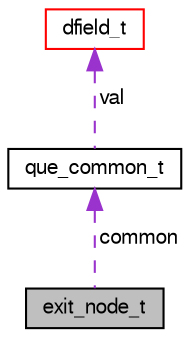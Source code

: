 digraph "exit_node_t"
{
  bgcolor="transparent";
  edge [fontname="FreeSans",fontsize="10",labelfontname="FreeSans",labelfontsize="10"];
  node [fontname="FreeSans",fontsize="10",shape=record];
  Node1 [label="exit_node_t",height=0.2,width=0.4,color="black", fillcolor="grey75", style="filled" fontcolor="black"];
  Node2 -> Node1 [dir="back",color="darkorchid3",fontsize="10",style="dashed",label=" common" ,fontname="FreeSans"];
  Node2 [label="que_common_t",height=0.2,width=0.4,color="black",URL="$structque__common__t.html"];
  Node3 -> Node2 [dir="back",color="darkorchid3",fontsize="10",style="dashed",label=" val" ,fontname="FreeSans"];
  Node3 [label="dfield_t",height=0.2,width=0.4,color="red",URL="$structdfield__t.html"];
}
